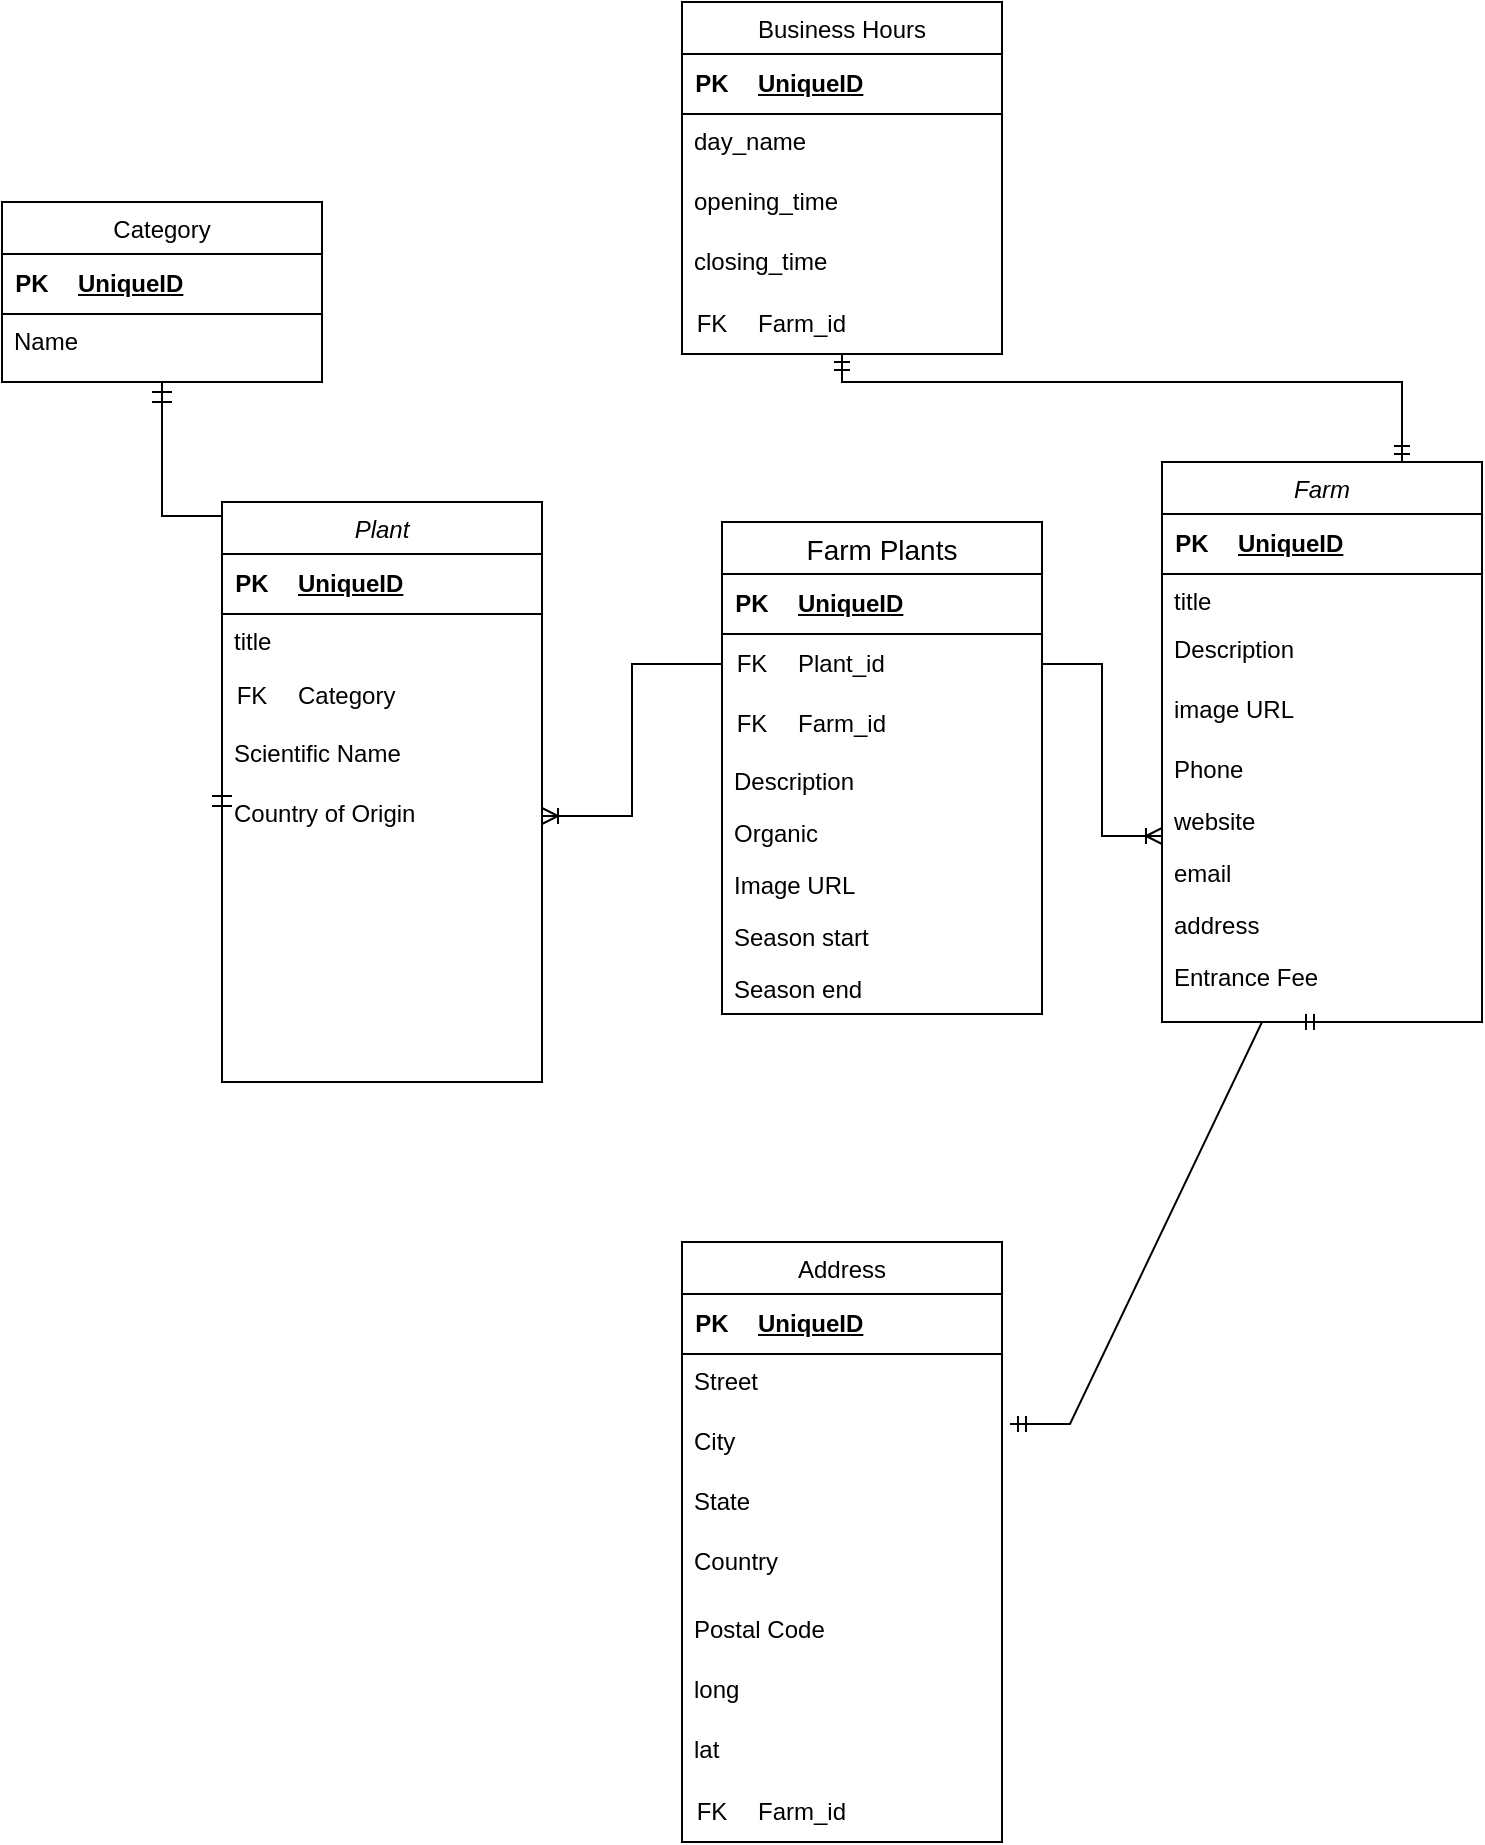 <mxfile version="21.3.5" type="device">
  <diagram id="C5RBs43oDa-KdzZeNtuy" name="Page-1">
    <mxGraphModel dx="2000" dy="1167" grid="1" gridSize="10" guides="1" tooltips="1" connect="1" arrows="1" fold="1" page="1" pageScale="1" pageWidth="827" pageHeight="1169" math="0" shadow="0">
      <root>
        <mxCell id="WIyWlLk6GJQsqaUBKTNV-0" />
        <mxCell id="WIyWlLk6GJQsqaUBKTNV-1" parent="WIyWlLk6GJQsqaUBKTNV-0" />
        <mxCell id="joTouyuXv0aXfmQ7zZWw-4" value="Farm" style="swimlane;fontStyle=2;align=center;verticalAlign=top;childLayout=stackLayout;horizontal=1;startSize=26;horizontalStack=0;resizeParent=1;resizeLast=0;collapsible=1;marginBottom=0;rounded=0;shadow=0;strokeWidth=1;" parent="WIyWlLk6GJQsqaUBKTNV-1" vertex="1">
          <mxGeometry x="610" y="320" width="160" height="280" as="geometry">
            <mxRectangle x="230" y="140" width="160" height="26" as="alternateBounds" />
          </mxGeometry>
        </mxCell>
        <mxCell id="620_V-ctSWbpl0Ch-iFK-65" value="" style="shape=table;startSize=0;container=1;collapsible=1;childLayout=tableLayout;fixedRows=1;rowLines=0;fontStyle=0;align=center;resizeLast=1;strokeColor=none;fillColor=none;collapsible=0;" parent="joTouyuXv0aXfmQ7zZWw-4" vertex="1">
          <mxGeometry y="26" width="160" height="30" as="geometry" />
        </mxCell>
        <mxCell id="620_V-ctSWbpl0Ch-iFK-66" value="" style="shape=tableRow;horizontal=0;startSize=0;swimlaneHead=0;swimlaneBody=0;fillColor=none;collapsible=0;dropTarget=0;points=[[0,0.5],[1,0.5]];portConstraint=eastwest;top=0;left=0;right=0;bottom=1;" parent="620_V-ctSWbpl0Ch-iFK-65" vertex="1">
          <mxGeometry width="160" height="30" as="geometry" />
        </mxCell>
        <mxCell id="620_V-ctSWbpl0Ch-iFK-67" value="PK" style="shape=partialRectangle;connectable=0;fillColor=none;top=0;left=0;bottom=0;right=0;fontStyle=1;overflow=hidden;whiteSpace=wrap;html=1;" parent="620_V-ctSWbpl0Ch-iFK-66" vertex="1">
          <mxGeometry width="30" height="30" as="geometry">
            <mxRectangle width="30" height="30" as="alternateBounds" />
          </mxGeometry>
        </mxCell>
        <mxCell id="620_V-ctSWbpl0Ch-iFK-68" value="UniqueID" style="shape=partialRectangle;connectable=0;fillColor=none;top=0;left=0;bottom=0;right=0;align=left;spacingLeft=6;fontStyle=5;overflow=hidden;whiteSpace=wrap;html=1;" parent="620_V-ctSWbpl0Ch-iFK-66" vertex="1">
          <mxGeometry x="30" width="130" height="30" as="geometry">
            <mxRectangle width="130" height="30" as="alternateBounds" />
          </mxGeometry>
        </mxCell>
        <mxCell id="joTouyuXv0aXfmQ7zZWw-5" value="title" style="text;align=left;verticalAlign=top;spacingLeft=4;spacingRight=4;overflow=hidden;rotatable=0;points=[[0,0.5],[1,0.5]];portConstraint=eastwest;" parent="joTouyuXv0aXfmQ7zZWw-4" vertex="1">
          <mxGeometry y="56" width="160" height="24" as="geometry" />
        </mxCell>
        <mxCell id="620_V-ctSWbpl0Ch-iFK-14" value="Description" style="text;strokeColor=none;fillColor=none;spacingLeft=4;spacingRight=4;overflow=hidden;rotatable=0;points=[[0,0.5],[1,0.5]];portConstraint=eastwest;fontSize=12;whiteSpace=wrap;html=1;" parent="joTouyuXv0aXfmQ7zZWw-4" vertex="1">
          <mxGeometry y="80" width="160" height="30" as="geometry" />
        </mxCell>
        <mxCell id="620_V-ctSWbpl0Ch-iFK-13" value="image URL" style="text;strokeColor=none;fillColor=none;spacingLeft=4;spacingRight=4;overflow=hidden;rotatable=0;points=[[0,0.5],[1,0.5]];portConstraint=eastwest;fontSize=12;whiteSpace=wrap;html=1;" parent="joTouyuXv0aXfmQ7zZWw-4" vertex="1">
          <mxGeometry y="110" width="160" height="30" as="geometry" />
        </mxCell>
        <mxCell id="620_V-ctSWbpl0Ch-iFK-17" value="Phone" style="text;align=left;verticalAlign=top;spacingLeft=4;spacingRight=4;overflow=hidden;rotatable=0;points=[[0,0.5],[1,0.5]];portConstraint=eastwest;" parent="joTouyuXv0aXfmQ7zZWw-4" vertex="1">
          <mxGeometry y="140" width="160" height="26" as="geometry" />
        </mxCell>
        <mxCell id="620_V-ctSWbpl0Ch-iFK-19" value="website" style="text;align=left;verticalAlign=top;spacingLeft=4;spacingRight=4;overflow=hidden;rotatable=0;points=[[0,0.5],[1,0.5]];portConstraint=eastwest;rounded=0;shadow=0;html=0;" parent="joTouyuXv0aXfmQ7zZWw-4" vertex="1">
          <mxGeometry y="166" width="160" height="26" as="geometry" />
        </mxCell>
        <mxCell id="620_V-ctSWbpl0Ch-iFK-18" value="email" style="text;align=left;verticalAlign=top;spacingLeft=4;spacingRight=4;overflow=hidden;rotatable=0;points=[[0,0.5],[1,0.5]];portConstraint=eastwest;rounded=0;shadow=0;html=0;" parent="joTouyuXv0aXfmQ7zZWw-4" vertex="1">
          <mxGeometry y="192" width="160" height="26" as="geometry" />
        </mxCell>
        <mxCell id="j1HTQrfXN3ROtnSKvcb1-0" value="address" style="text;align=left;verticalAlign=top;spacingLeft=4;spacingRight=4;overflow=hidden;rotatable=0;points=[[0,0.5],[1,0.5]];portConstraint=eastwest;rounded=0;shadow=0;html=0;" parent="joTouyuXv0aXfmQ7zZWw-4" vertex="1">
          <mxGeometry y="218" width="160" height="26" as="geometry" />
        </mxCell>
        <mxCell id="620_V-ctSWbpl0Ch-iFK-29" value="Entrance Fee&amp;nbsp;" style="text;strokeColor=none;fillColor=none;spacingLeft=4;spacingRight=4;overflow=hidden;rotatable=0;points=[[0,0.5],[1,0.5]];portConstraint=eastwest;fontSize=12;whiteSpace=wrap;html=1;" parent="joTouyuXv0aXfmQ7zZWw-4" vertex="1">
          <mxGeometry y="244" width="160" height="30" as="geometry" />
        </mxCell>
        <mxCell id="joTouyuXv0aXfmQ7zZWw-9" value="Plant" style="swimlane;fontStyle=2;align=center;verticalAlign=top;childLayout=stackLayout;horizontal=1;startSize=26;horizontalStack=0;resizeParent=1;resizeLast=0;collapsible=1;marginBottom=0;rounded=0;shadow=0;strokeWidth=1;" parent="WIyWlLk6GJQsqaUBKTNV-1" vertex="1">
          <mxGeometry x="140" y="340" width="160" height="290" as="geometry">
            <mxRectangle x="230" y="140" width="160" height="26" as="alternateBounds" />
          </mxGeometry>
        </mxCell>
        <mxCell id="620_V-ctSWbpl0Ch-iFK-85" value="" style="shape=table;startSize=0;container=1;collapsible=1;childLayout=tableLayout;fixedRows=1;rowLines=0;fontStyle=0;align=center;resizeLast=1;strokeColor=none;fillColor=none;collapsible=0;" parent="joTouyuXv0aXfmQ7zZWw-9" vertex="1">
          <mxGeometry y="26" width="160" height="30" as="geometry" />
        </mxCell>
        <mxCell id="620_V-ctSWbpl0Ch-iFK-86" value="" style="shape=tableRow;horizontal=0;startSize=0;swimlaneHead=0;swimlaneBody=0;fillColor=none;collapsible=0;dropTarget=0;points=[[0,0.5],[1,0.5]];portConstraint=eastwest;top=0;left=0;right=0;bottom=1;" parent="620_V-ctSWbpl0Ch-iFK-85" vertex="1">
          <mxGeometry width="160" height="30" as="geometry" />
        </mxCell>
        <mxCell id="620_V-ctSWbpl0Ch-iFK-87" value="PK" style="shape=partialRectangle;connectable=0;fillColor=none;top=0;left=0;bottom=0;right=0;fontStyle=1;overflow=hidden;whiteSpace=wrap;html=1;" parent="620_V-ctSWbpl0Ch-iFK-86" vertex="1">
          <mxGeometry width="30" height="30" as="geometry">
            <mxRectangle width="30" height="30" as="alternateBounds" />
          </mxGeometry>
        </mxCell>
        <mxCell id="620_V-ctSWbpl0Ch-iFK-88" value="UniqueID" style="shape=partialRectangle;connectable=0;fillColor=none;top=0;left=0;bottom=0;right=0;align=left;spacingLeft=6;fontStyle=5;overflow=hidden;whiteSpace=wrap;html=1;" parent="620_V-ctSWbpl0Ch-iFK-86" vertex="1">
          <mxGeometry x="30" width="130" height="30" as="geometry">
            <mxRectangle width="130" height="30" as="alternateBounds" />
          </mxGeometry>
        </mxCell>
        <mxCell id="joTouyuXv0aXfmQ7zZWw-10" value="title" style="text;align=left;verticalAlign=top;spacingLeft=4;spacingRight=4;overflow=hidden;rotatable=0;points=[[0,0.5],[1,0.5]];portConstraint=eastwest;" parent="joTouyuXv0aXfmQ7zZWw-9" vertex="1">
          <mxGeometry y="56" width="160" height="26" as="geometry" />
        </mxCell>
        <mxCell id="620_V-ctSWbpl0Ch-iFK-229" value="" style="shape=table;startSize=0;container=1;collapsible=1;childLayout=tableLayout;fixedRows=1;rowLines=0;fontStyle=0;align=center;resizeLast=1;strokeColor=none;fillColor=none;collapsible=0;" parent="joTouyuXv0aXfmQ7zZWw-9" vertex="1">
          <mxGeometry y="82" width="160" height="30" as="geometry" />
        </mxCell>
        <mxCell id="620_V-ctSWbpl0Ch-iFK-230" value="" style="shape=tableRow;horizontal=0;startSize=0;swimlaneHead=0;swimlaneBody=0;fillColor=none;collapsible=0;dropTarget=0;points=[[0,0.5],[1,0.5]];portConstraint=eastwest;top=0;left=0;right=0;bottom=0;" parent="620_V-ctSWbpl0Ch-iFK-229" vertex="1">
          <mxGeometry width="160" height="30" as="geometry" />
        </mxCell>
        <mxCell id="620_V-ctSWbpl0Ch-iFK-231" value="FK" style="shape=partialRectangle;connectable=0;fillColor=none;top=0;left=0;bottom=0;right=0;fontStyle=0;overflow=hidden;whiteSpace=wrap;html=1;" parent="620_V-ctSWbpl0Ch-iFK-230" vertex="1">
          <mxGeometry width="30" height="30" as="geometry">
            <mxRectangle width="30" height="30" as="alternateBounds" />
          </mxGeometry>
        </mxCell>
        <mxCell id="620_V-ctSWbpl0Ch-iFK-232" value="Category" style="shape=partialRectangle;connectable=0;fillColor=none;top=0;left=0;bottom=0;right=0;align=left;spacingLeft=6;fontStyle=0;overflow=hidden;whiteSpace=wrap;html=1;" parent="620_V-ctSWbpl0Ch-iFK-230" vertex="1">
          <mxGeometry x="30" width="130" height="30" as="geometry">
            <mxRectangle width="130" height="30" as="alternateBounds" />
          </mxGeometry>
        </mxCell>
        <mxCell id="620_V-ctSWbpl0Ch-iFK-10" value="Scientific Name" style="text;strokeColor=none;fillColor=none;spacingLeft=4;spacingRight=4;overflow=hidden;rotatable=0;points=[[0,0.5],[1,0.5]];portConstraint=eastwest;fontSize=12;whiteSpace=wrap;html=1;" parent="joTouyuXv0aXfmQ7zZWw-9" vertex="1">
          <mxGeometry y="112" width="160" height="30" as="geometry" />
        </mxCell>
        <mxCell id="620_V-ctSWbpl0Ch-iFK-12" value="Country of Origin" style="text;strokeColor=none;fillColor=none;spacingLeft=4;spacingRight=4;overflow=hidden;rotatable=0;points=[[0,0.5],[1,0.5]];portConstraint=eastwest;fontSize=12;whiteSpace=wrap;html=1;" parent="joTouyuXv0aXfmQ7zZWw-9" vertex="1">
          <mxGeometry y="142" width="160" height="30" as="geometry" />
        </mxCell>
        <mxCell id="620_V-ctSWbpl0Ch-iFK-77" value="Farm Plants" style="swimlane;fontStyle=0;childLayout=stackLayout;horizontal=1;startSize=26;horizontalStack=0;resizeParent=1;resizeParentMax=0;resizeLast=0;collapsible=1;marginBottom=0;align=center;fontSize=14;" parent="WIyWlLk6GJQsqaUBKTNV-1" vertex="1">
          <mxGeometry x="390" y="350" width="160" height="246" as="geometry" />
        </mxCell>
        <mxCell id="620_V-ctSWbpl0Ch-iFK-81" value="" style="shape=table;startSize=0;container=1;collapsible=1;childLayout=tableLayout;fixedRows=1;rowLines=0;fontStyle=0;align=center;resizeLast=1;strokeColor=none;fillColor=none;collapsible=0;" parent="620_V-ctSWbpl0Ch-iFK-77" vertex="1">
          <mxGeometry y="26" width="160" height="90" as="geometry" />
        </mxCell>
        <mxCell id="j1HTQrfXN3ROtnSKvcb1-9" value="" style="shape=tableRow;horizontal=0;startSize=0;swimlaneHead=0;swimlaneBody=0;fillColor=none;collapsible=0;dropTarget=0;points=[[0,0.5],[1,0.5]];portConstraint=eastwest;top=0;left=0;right=0;bottom=1;" parent="620_V-ctSWbpl0Ch-iFK-81" vertex="1">
          <mxGeometry width="160" height="30" as="geometry" />
        </mxCell>
        <mxCell id="j1HTQrfXN3ROtnSKvcb1-10" value="PK" style="shape=partialRectangle;connectable=0;fillColor=none;top=0;left=0;bottom=0;right=0;fontStyle=1;overflow=hidden;whiteSpace=wrap;html=1;" parent="j1HTQrfXN3ROtnSKvcb1-9" vertex="1">
          <mxGeometry width="30" height="30" as="geometry">
            <mxRectangle width="30" height="30" as="alternateBounds" />
          </mxGeometry>
        </mxCell>
        <mxCell id="j1HTQrfXN3ROtnSKvcb1-11" value="UniqueID" style="shape=partialRectangle;connectable=0;fillColor=none;top=0;left=0;bottom=0;right=0;align=left;spacingLeft=6;fontStyle=5;overflow=hidden;whiteSpace=wrap;html=1;" parent="j1HTQrfXN3ROtnSKvcb1-9" vertex="1">
          <mxGeometry x="30" width="130" height="30" as="geometry">
            <mxRectangle width="130" height="30" as="alternateBounds" />
          </mxGeometry>
        </mxCell>
        <mxCell id="620_V-ctSWbpl0Ch-iFK-82" value="" style="shape=tableRow;horizontal=0;startSize=0;swimlaneHead=0;swimlaneBody=0;fillColor=none;collapsible=0;dropTarget=0;points=[[0,0.5],[1,0.5]];portConstraint=eastwest;top=0;left=0;right=0;bottom=0;" parent="620_V-ctSWbpl0Ch-iFK-81" vertex="1">
          <mxGeometry y="30" width="160" height="30" as="geometry" />
        </mxCell>
        <mxCell id="620_V-ctSWbpl0Ch-iFK-83" value="FK" style="shape=partialRectangle;connectable=0;fillColor=none;top=0;left=0;bottom=0;right=0;fontStyle=0;overflow=hidden;whiteSpace=wrap;html=1;" parent="620_V-ctSWbpl0Ch-iFK-82" vertex="1">
          <mxGeometry width="30" height="30" as="geometry">
            <mxRectangle width="30" height="30" as="alternateBounds" />
          </mxGeometry>
        </mxCell>
        <mxCell id="620_V-ctSWbpl0Ch-iFK-84" value="Plant_id" style="shape=partialRectangle;connectable=0;fillColor=none;top=0;left=0;bottom=0;right=0;align=left;spacingLeft=6;fontStyle=0;overflow=hidden;whiteSpace=wrap;html=1;" parent="620_V-ctSWbpl0Ch-iFK-82" vertex="1">
          <mxGeometry x="30" width="130" height="30" as="geometry">
            <mxRectangle width="130" height="30" as="alternateBounds" />
          </mxGeometry>
        </mxCell>
        <mxCell id="620_V-ctSWbpl0Ch-iFK-122" value="" style="shape=tableRow;horizontal=0;startSize=0;swimlaneHead=0;swimlaneBody=0;fillColor=none;collapsible=0;dropTarget=0;points=[[0,0.5],[1,0.5]];portConstraint=eastwest;top=0;left=0;right=0;bottom=0;" parent="620_V-ctSWbpl0Ch-iFK-81" vertex="1">
          <mxGeometry y="60" width="160" height="30" as="geometry" />
        </mxCell>
        <mxCell id="620_V-ctSWbpl0Ch-iFK-123" value="FK" style="shape=partialRectangle;connectable=0;fillColor=none;top=0;left=0;bottom=0;right=0;fontStyle=0;overflow=hidden;whiteSpace=wrap;html=1;" parent="620_V-ctSWbpl0Ch-iFK-122" vertex="1">
          <mxGeometry width="30" height="30" as="geometry">
            <mxRectangle width="30" height="30" as="alternateBounds" />
          </mxGeometry>
        </mxCell>
        <mxCell id="620_V-ctSWbpl0Ch-iFK-124" value="Farm_id" style="shape=partialRectangle;connectable=0;fillColor=none;top=0;left=0;bottom=0;right=0;align=left;spacingLeft=6;fontStyle=0;overflow=hidden;whiteSpace=wrap;html=1;" parent="620_V-ctSWbpl0Ch-iFK-122" vertex="1">
          <mxGeometry x="30" width="130" height="30" as="geometry">
            <mxRectangle width="130" height="30" as="alternateBounds" />
          </mxGeometry>
        </mxCell>
        <mxCell id="joTouyuXv0aXfmQ7zZWw-11" value="Description" style="text;align=left;verticalAlign=top;spacingLeft=4;spacingRight=4;overflow=hidden;rotatable=0;points=[[0,0.5],[1,0.5]];portConstraint=eastwest;rounded=0;shadow=0;html=0;" parent="620_V-ctSWbpl0Ch-iFK-77" vertex="1">
          <mxGeometry y="116" width="160" height="26" as="geometry" />
        </mxCell>
        <mxCell id="joTouyuXv0aXfmQ7zZWw-12" value="Organic" style="text;align=left;verticalAlign=top;spacingLeft=4;spacingRight=4;overflow=hidden;rotatable=0;points=[[0,0.5],[1,0.5]];portConstraint=eastwest;rounded=0;shadow=0;html=0;" parent="620_V-ctSWbpl0Ch-iFK-77" vertex="1">
          <mxGeometry y="142" width="160" height="26" as="geometry" />
        </mxCell>
        <mxCell id="6fIhnhG0pHh0CkLCSTG2-2" value="Image URL" style="text;align=left;verticalAlign=top;spacingLeft=4;spacingRight=4;overflow=hidden;rotatable=0;points=[[0,0.5],[1,0.5]];portConstraint=eastwest;rounded=0;shadow=0;html=0;" vertex="1" parent="620_V-ctSWbpl0Ch-iFK-77">
          <mxGeometry y="168" width="160" height="26" as="geometry" />
        </mxCell>
        <mxCell id="6fIhnhG0pHh0CkLCSTG2-3" value="Season start&#xa;" style="text;align=left;verticalAlign=top;spacingLeft=4;spacingRight=4;overflow=hidden;rotatable=0;points=[[0,0.5],[1,0.5]];portConstraint=eastwest;rounded=0;shadow=0;html=0;" vertex="1" parent="620_V-ctSWbpl0Ch-iFK-77">
          <mxGeometry y="194" width="160" height="26" as="geometry" />
        </mxCell>
        <mxCell id="joTouyuXv0aXfmQ7zZWw-18" value="Season end" style="text;align=left;verticalAlign=top;spacingLeft=4;spacingRight=4;overflow=hidden;rotatable=0;points=[[0,0.5],[1,0.5]];portConstraint=eastwest;rounded=0;shadow=0;html=0;" parent="620_V-ctSWbpl0Ch-iFK-77" vertex="1">
          <mxGeometry y="220" width="160" height="26" as="geometry" />
        </mxCell>
        <mxCell id="620_V-ctSWbpl0Ch-iFK-129" value="" style="edgeStyle=entityRelationEdgeStyle;fontSize=12;html=1;endArrow=ERoneToMany;rounded=0;entryX=0;entryY=0.5;entryDx=0;entryDy=0;exitX=1;exitY=0.5;exitDx=0;exitDy=0;" parent="WIyWlLk6GJQsqaUBKTNV-1" source="620_V-ctSWbpl0Ch-iFK-82" edge="1">
          <mxGeometry width="100" height="100" relative="1" as="geometry">
            <mxPoint x="280" y="670" as="sourcePoint" />
            <mxPoint x="610" y="507" as="targetPoint" />
          </mxGeometry>
        </mxCell>
        <mxCell id="620_V-ctSWbpl0Ch-iFK-130" value="" style="edgeStyle=orthogonalEdgeStyle;fontSize=12;html=1;endArrow=ERoneToMany;rounded=0;exitX=0;exitY=0.5;exitDx=0;exitDy=0;" parent="WIyWlLk6GJQsqaUBKTNV-1" source="620_V-ctSWbpl0Ch-iFK-82" target="620_V-ctSWbpl0Ch-iFK-12" edge="1">
          <mxGeometry width="100" height="100" relative="1" as="geometry">
            <mxPoint x="330" y="640" as="sourcePoint" />
            <mxPoint x="330" y="477" as="targetPoint" />
          </mxGeometry>
        </mxCell>
        <mxCell id="620_V-ctSWbpl0Ch-iFK-208" value="Category" style="swimlane;fontStyle=0;align=center;verticalAlign=top;childLayout=stackLayout;horizontal=1;startSize=26;horizontalStack=0;resizeParent=1;resizeLast=0;collapsible=1;marginBottom=0;rounded=0;shadow=0;strokeWidth=1;" parent="WIyWlLk6GJQsqaUBKTNV-1" vertex="1">
          <mxGeometry x="30" y="190" width="160" height="90" as="geometry">
            <mxRectangle x="550" y="140" width="160" height="26" as="alternateBounds" />
          </mxGeometry>
        </mxCell>
        <mxCell id="620_V-ctSWbpl0Ch-iFK-209" value="" style="shape=table;startSize=0;container=1;collapsible=1;childLayout=tableLayout;fixedRows=1;rowLines=0;fontStyle=0;align=center;resizeLast=1;strokeColor=none;fillColor=none;collapsible=0;" parent="620_V-ctSWbpl0Ch-iFK-208" vertex="1">
          <mxGeometry y="26" width="160" height="30" as="geometry" />
        </mxCell>
        <mxCell id="620_V-ctSWbpl0Ch-iFK-210" value="" style="shape=tableRow;horizontal=0;startSize=0;swimlaneHead=0;swimlaneBody=0;fillColor=none;collapsible=0;dropTarget=0;points=[[0,0.5],[1,0.5]];portConstraint=eastwest;top=0;left=0;right=0;bottom=1;" parent="620_V-ctSWbpl0Ch-iFK-209" vertex="1">
          <mxGeometry width="160" height="30" as="geometry" />
        </mxCell>
        <mxCell id="620_V-ctSWbpl0Ch-iFK-211" value="PK" style="shape=partialRectangle;connectable=0;fillColor=none;top=0;left=0;bottom=0;right=0;fontStyle=1;overflow=hidden;whiteSpace=wrap;html=1;" parent="620_V-ctSWbpl0Ch-iFK-210" vertex="1">
          <mxGeometry width="30" height="30" as="geometry">
            <mxRectangle width="30" height="30" as="alternateBounds" />
          </mxGeometry>
        </mxCell>
        <mxCell id="620_V-ctSWbpl0Ch-iFK-212" value="UniqueID" style="shape=partialRectangle;connectable=0;fillColor=none;top=0;left=0;bottom=0;right=0;align=left;spacingLeft=6;fontStyle=5;overflow=hidden;whiteSpace=wrap;html=1;" parent="620_V-ctSWbpl0Ch-iFK-210" vertex="1">
          <mxGeometry x="30" width="130" height="30" as="geometry">
            <mxRectangle width="130" height="30" as="alternateBounds" />
          </mxGeometry>
        </mxCell>
        <mxCell id="620_V-ctSWbpl0Ch-iFK-213" value="Name" style="text;align=left;verticalAlign=top;spacingLeft=4;spacingRight=4;overflow=hidden;rotatable=0;points=[[0,0.5],[1,0.5]];portConstraint=eastwest;" parent="620_V-ctSWbpl0Ch-iFK-208" vertex="1">
          <mxGeometry y="56" width="160" height="26" as="geometry" />
        </mxCell>
        <mxCell id="620_V-ctSWbpl0Ch-iFK-233" value="" style="edgeStyle=orthogonalEdgeStyle;fontSize=12;html=1;endArrow=ERmandOne;startArrow=ERmandOne;rounded=0;startSize=8;endSize=8;entryX=0;entryY=0.5;entryDx=0;entryDy=0;exitX=0.5;exitY=1;exitDx=0;exitDy=0;" parent="WIyWlLk6GJQsqaUBKTNV-1" source="620_V-ctSWbpl0Ch-iFK-208" target="620_V-ctSWbpl0Ch-iFK-12" edge="1">
          <mxGeometry width="100" height="100" relative="1" as="geometry">
            <mxPoint x="130" y="365" as="sourcePoint" />
            <mxPoint x="150" y="520" as="targetPoint" />
            <Array as="points">
              <mxPoint x="110" y="347" />
            </Array>
          </mxGeometry>
        </mxCell>
        <mxCell id="620_V-ctSWbpl0Ch-iFK-250" value="Business Hours" style="swimlane;fontStyle=0;align=center;verticalAlign=top;childLayout=stackLayout;horizontal=1;startSize=26;horizontalStack=0;resizeParent=1;resizeLast=0;collapsible=1;marginBottom=0;rounded=0;shadow=0;strokeWidth=1;" parent="WIyWlLk6GJQsqaUBKTNV-1" vertex="1">
          <mxGeometry x="370" y="90" width="160" height="176" as="geometry">
            <mxRectangle x="550" y="140" width="160" height="26" as="alternateBounds" />
          </mxGeometry>
        </mxCell>
        <mxCell id="620_V-ctSWbpl0Ch-iFK-251" value="" style="shape=table;startSize=0;container=1;collapsible=1;childLayout=tableLayout;fixedRows=1;rowLines=0;fontStyle=0;align=center;resizeLast=1;strokeColor=none;fillColor=none;collapsible=0;" parent="620_V-ctSWbpl0Ch-iFK-250" vertex="1">
          <mxGeometry y="26" width="160" height="30" as="geometry" />
        </mxCell>
        <mxCell id="620_V-ctSWbpl0Ch-iFK-252" value="" style="shape=tableRow;horizontal=0;startSize=0;swimlaneHead=0;swimlaneBody=0;fillColor=none;collapsible=0;dropTarget=0;points=[[0,0.5],[1,0.5]];portConstraint=eastwest;top=0;left=0;right=0;bottom=1;" parent="620_V-ctSWbpl0Ch-iFK-251" vertex="1">
          <mxGeometry width="160" height="30" as="geometry" />
        </mxCell>
        <mxCell id="620_V-ctSWbpl0Ch-iFK-253" value="PK" style="shape=partialRectangle;connectable=0;fillColor=none;top=0;left=0;bottom=0;right=0;fontStyle=1;overflow=hidden;whiteSpace=wrap;html=1;" parent="620_V-ctSWbpl0Ch-iFK-252" vertex="1">
          <mxGeometry width="30" height="30" as="geometry">
            <mxRectangle width="30" height="30" as="alternateBounds" />
          </mxGeometry>
        </mxCell>
        <mxCell id="620_V-ctSWbpl0Ch-iFK-254" value="UniqueID" style="shape=partialRectangle;connectable=0;fillColor=none;top=0;left=0;bottom=0;right=0;align=left;spacingLeft=6;fontStyle=5;overflow=hidden;whiteSpace=wrap;html=1;" parent="620_V-ctSWbpl0Ch-iFK-252" vertex="1">
          <mxGeometry x="30" width="130" height="30" as="geometry">
            <mxRectangle width="130" height="30" as="alternateBounds" />
          </mxGeometry>
        </mxCell>
        <mxCell id="620_V-ctSWbpl0Ch-iFK-256" value="day_name" style="text;strokeColor=none;fillColor=none;spacingLeft=4;spacingRight=4;overflow=hidden;rotatable=0;points=[[0,0.5],[1,0.5]];portConstraint=eastwest;fontSize=12;whiteSpace=wrap;html=1;" parent="620_V-ctSWbpl0Ch-iFK-250" vertex="1">
          <mxGeometry y="56" width="160" height="30" as="geometry" />
        </mxCell>
        <mxCell id="620_V-ctSWbpl0Ch-iFK-257" value="opening_time" style="text;strokeColor=none;fillColor=none;spacingLeft=4;spacingRight=4;overflow=hidden;rotatable=0;points=[[0,0.5],[1,0.5]];portConstraint=eastwest;fontSize=12;whiteSpace=wrap;html=1;" parent="620_V-ctSWbpl0Ch-iFK-250" vertex="1">
          <mxGeometry y="86" width="160" height="30" as="geometry" />
        </mxCell>
        <mxCell id="620_V-ctSWbpl0Ch-iFK-258" value="closing_time" style="text;strokeColor=none;fillColor=none;spacingLeft=4;spacingRight=4;overflow=hidden;rotatable=0;points=[[0,0.5],[1,0.5]];portConstraint=eastwest;fontSize=12;whiteSpace=wrap;html=1;" parent="620_V-ctSWbpl0Ch-iFK-250" vertex="1">
          <mxGeometry y="116" width="160" height="30" as="geometry" />
        </mxCell>
        <mxCell id="j1HTQrfXN3ROtnSKvcb1-5" value="" style="shape=table;startSize=0;container=1;collapsible=1;childLayout=tableLayout;fixedRows=1;rowLines=0;fontStyle=0;align=center;resizeLast=1;strokeColor=none;fillColor=none;collapsible=0;" parent="620_V-ctSWbpl0Ch-iFK-250" vertex="1">
          <mxGeometry y="146" width="160" height="30" as="geometry" />
        </mxCell>
        <mxCell id="j1HTQrfXN3ROtnSKvcb1-6" value="" style="shape=tableRow;horizontal=0;startSize=0;swimlaneHead=0;swimlaneBody=0;fillColor=none;collapsible=0;dropTarget=0;points=[[0,0.5],[1,0.5]];portConstraint=eastwest;top=0;left=0;right=0;bottom=0;" parent="j1HTQrfXN3ROtnSKvcb1-5" vertex="1">
          <mxGeometry width="160" height="30" as="geometry" />
        </mxCell>
        <mxCell id="j1HTQrfXN3ROtnSKvcb1-7" value="FK" style="shape=partialRectangle;connectable=0;fillColor=none;top=0;left=0;bottom=0;right=0;fontStyle=0;overflow=hidden;whiteSpace=wrap;html=1;" parent="j1HTQrfXN3ROtnSKvcb1-6" vertex="1">
          <mxGeometry width="30" height="30" as="geometry">
            <mxRectangle width="30" height="30" as="alternateBounds" />
          </mxGeometry>
        </mxCell>
        <mxCell id="j1HTQrfXN3ROtnSKvcb1-8" value="Farm_id" style="shape=partialRectangle;connectable=0;fillColor=none;top=0;left=0;bottom=0;right=0;align=left;spacingLeft=6;fontStyle=0;overflow=hidden;whiteSpace=wrap;html=1;" parent="j1HTQrfXN3ROtnSKvcb1-6" vertex="1">
          <mxGeometry x="30" width="130" height="30" as="geometry">
            <mxRectangle width="130" height="30" as="alternateBounds" />
          </mxGeometry>
        </mxCell>
        <mxCell id="620_V-ctSWbpl0Ch-iFK-260" value="" style="edgeStyle=orthogonalEdgeStyle;fontSize=12;html=1;endArrow=ERmandOne;startArrow=ERmandOne;rounded=0;exitX=0.75;exitY=0;exitDx=0;exitDy=0;entryX=0.5;entryY=1;entryDx=0;entryDy=0;" parent="WIyWlLk6GJQsqaUBKTNV-1" source="joTouyuXv0aXfmQ7zZWw-4" target="620_V-ctSWbpl0Ch-iFK-250" edge="1">
          <mxGeometry width="100" height="100" relative="1" as="geometry">
            <mxPoint x="830" y="720" as="sourcePoint" />
            <mxPoint x="930" y="620" as="targetPoint" />
            <Array as="points">
              <mxPoint x="730" y="280" />
              <mxPoint x="450" y="280" />
            </Array>
          </mxGeometry>
        </mxCell>
        <mxCell id="6fIhnhG0pHh0CkLCSTG2-4" value="Address" style="swimlane;fontStyle=0;align=center;verticalAlign=top;childLayout=stackLayout;horizontal=1;startSize=26;horizontalStack=0;resizeParent=1;resizeLast=0;collapsible=1;marginBottom=0;rounded=0;shadow=0;strokeWidth=1;" vertex="1" parent="WIyWlLk6GJQsqaUBKTNV-1">
          <mxGeometry x="370" y="710" width="160" height="300" as="geometry">
            <mxRectangle x="550" y="140" width="160" height="26" as="alternateBounds" />
          </mxGeometry>
        </mxCell>
        <mxCell id="6fIhnhG0pHh0CkLCSTG2-5" value="" style="shape=table;startSize=0;container=1;collapsible=1;childLayout=tableLayout;fixedRows=1;rowLines=0;fontStyle=0;align=center;resizeLast=1;strokeColor=none;fillColor=none;collapsible=0;" vertex="1" parent="6fIhnhG0pHh0CkLCSTG2-4">
          <mxGeometry y="26" width="160" height="30" as="geometry" />
        </mxCell>
        <mxCell id="6fIhnhG0pHh0CkLCSTG2-6" value="" style="shape=tableRow;horizontal=0;startSize=0;swimlaneHead=0;swimlaneBody=0;fillColor=none;collapsible=0;dropTarget=0;points=[[0,0.5],[1,0.5]];portConstraint=eastwest;top=0;left=0;right=0;bottom=1;" vertex="1" parent="6fIhnhG0pHh0CkLCSTG2-5">
          <mxGeometry width="160" height="30" as="geometry" />
        </mxCell>
        <mxCell id="6fIhnhG0pHh0CkLCSTG2-7" value="PK" style="shape=partialRectangle;connectable=0;fillColor=none;top=0;left=0;bottom=0;right=0;fontStyle=1;overflow=hidden;whiteSpace=wrap;html=1;" vertex="1" parent="6fIhnhG0pHh0CkLCSTG2-6">
          <mxGeometry width="30" height="30" as="geometry">
            <mxRectangle width="30" height="30" as="alternateBounds" />
          </mxGeometry>
        </mxCell>
        <mxCell id="6fIhnhG0pHh0CkLCSTG2-8" value="UniqueID" style="shape=partialRectangle;connectable=0;fillColor=none;top=0;left=0;bottom=0;right=0;align=left;spacingLeft=6;fontStyle=5;overflow=hidden;whiteSpace=wrap;html=1;" vertex="1" parent="6fIhnhG0pHh0CkLCSTG2-6">
          <mxGeometry x="30" width="130" height="30" as="geometry">
            <mxRectangle width="130" height="30" as="alternateBounds" />
          </mxGeometry>
        </mxCell>
        <mxCell id="6fIhnhG0pHh0CkLCSTG2-9" value="Street" style="text;strokeColor=none;fillColor=none;spacingLeft=4;spacingRight=4;overflow=hidden;rotatable=0;points=[[0,0.5],[1,0.5]];portConstraint=eastwest;fontSize=12;whiteSpace=wrap;html=1;" vertex="1" parent="6fIhnhG0pHh0CkLCSTG2-4">
          <mxGeometry y="56" width="160" height="30" as="geometry" />
        </mxCell>
        <mxCell id="6fIhnhG0pHh0CkLCSTG2-10" value="City" style="text;strokeColor=none;fillColor=none;spacingLeft=4;spacingRight=4;overflow=hidden;rotatable=0;points=[[0,0.5],[1,0.5]];portConstraint=eastwest;fontSize=12;whiteSpace=wrap;html=1;" vertex="1" parent="6fIhnhG0pHh0CkLCSTG2-4">
          <mxGeometry y="86" width="160" height="30" as="geometry" />
        </mxCell>
        <mxCell id="6fIhnhG0pHh0CkLCSTG2-11" value="State" style="text;strokeColor=none;fillColor=none;spacingLeft=4;spacingRight=4;overflow=hidden;rotatable=0;points=[[0,0.5],[1,0.5]];portConstraint=eastwest;fontSize=12;whiteSpace=wrap;html=1;" vertex="1" parent="6fIhnhG0pHh0CkLCSTG2-4">
          <mxGeometry y="116" width="160" height="30" as="geometry" />
        </mxCell>
        <mxCell id="6fIhnhG0pHh0CkLCSTG2-17" value="Country" style="text;strokeColor=none;fillColor=none;spacingLeft=4;spacingRight=4;overflow=hidden;rotatable=0;points=[[0,0.5],[1,0.5]];portConstraint=eastwest;fontSize=12;whiteSpace=wrap;html=1;" vertex="1" parent="6fIhnhG0pHh0CkLCSTG2-4">
          <mxGeometry y="146" width="160" height="34" as="geometry" />
        </mxCell>
        <mxCell id="6fIhnhG0pHh0CkLCSTG2-18" value="Postal Code&lt;br&gt;" style="text;strokeColor=none;fillColor=none;spacingLeft=4;spacingRight=4;overflow=hidden;rotatable=0;points=[[0,0.5],[1,0.5]];portConstraint=eastwest;fontSize=12;whiteSpace=wrap;html=1;" vertex="1" parent="6fIhnhG0pHh0CkLCSTG2-4">
          <mxGeometry y="180" width="160" height="30" as="geometry" />
        </mxCell>
        <mxCell id="6fIhnhG0pHh0CkLCSTG2-19" value="long" style="text;strokeColor=none;fillColor=none;spacingLeft=4;spacingRight=4;overflow=hidden;rotatable=0;points=[[0,0.5],[1,0.5]];portConstraint=eastwest;fontSize=12;whiteSpace=wrap;html=1;" vertex="1" parent="6fIhnhG0pHh0CkLCSTG2-4">
          <mxGeometry y="210" width="160" height="30" as="geometry" />
        </mxCell>
        <mxCell id="6fIhnhG0pHh0CkLCSTG2-20" value="lat" style="text;strokeColor=none;fillColor=none;spacingLeft=4;spacingRight=4;overflow=hidden;rotatable=0;points=[[0,0.5],[1,0.5]];portConstraint=eastwest;fontSize=12;whiteSpace=wrap;html=1;" vertex="1" parent="6fIhnhG0pHh0CkLCSTG2-4">
          <mxGeometry y="240" width="160" height="30" as="geometry" />
        </mxCell>
        <mxCell id="6fIhnhG0pHh0CkLCSTG2-21" value="" style="shape=table;startSize=0;container=1;collapsible=1;childLayout=tableLayout;fixedRows=1;rowLines=0;fontStyle=0;align=center;resizeLast=1;strokeColor=none;fillColor=none;collapsible=0;" vertex="1" parent="6fIhnhG0pHh0CkLCSTG2-4">
          <mxGeometry y="270" width="160" height="30" as="geometry" />
        </mxCell>
        <mxCell id="6fIhnhG0pHh0CkLCSTG2-22" value="" style="shape=tableRow;horizontal=0;startSize=0;swimlaneHead=0;swimlaneBody=0;fillColor=none;collapsible=0;dropTarget=0;points=[[0,0.5],[1,0.5]];portConstraint=eastwest;top=0;left=0;right=0;bottom=0;" vertex="1" parent="6fIhnhG0pHh0CkLCSTG2-21">
          <mxGeometry width="160" height="30" as="geometry" />
        </mxCell>
        <mxCell id="6fIhnhG0pHh0CkLCSTG2-23" value="FK" style="shape=partialRectangle;connectable=0;fillColor=none;top=0;left=0;bottom=0;right=0;fontStyle=0;overflow=hidden;whiteSpace=wrap;html=1;" vertex="1" parent="6fIhnhG0pHh0CkLCSTG2-22">
          <mxGeometry width="30" height="30" as="geometry">
            <mxRectangle width="30" height="30" as="alternateBounds" />
          </mxGeometry>
        </mxCell>
        <mxCell id="6fIhnhG0pHh0CkLCSTG2-24" value="Farm_id" style="shape=partialRectangle;connectable=0;fillColor=none;top=0;left=0;bottom=0;right=0;align=left;spacingLeft=6;fontStyle=0;overflow=hidden;whiteSpace=wrap;html=1;" vertex="1" parent="6fIhnhG0pHh0CkLCSTG2-22">
          <mxGeometry x="30" width="130" height="30" as="geometry">
            <mxRectangle width="130" height="30" as="alternateBounds" />
          </mxGeometry>
        </mxCell>
        <mxCell id="6fIhnhG0pHh0CkLCSTG2-16" value="" style="edgeStyle=entityRelationEdgeStyle;fontSize=12;html=1;endArrow=ERmandOne;startArrow=ERmandOne;rounded=0;exitX=1.025;exitY=0.167;exitDx=0;exitDy=0;exitPerimeter=0;entryX=0.5;entryY=1;entryDx=0;entryDy=0;" edge="1" parent="WIyWlLk6GJQsqaUBKTNV-1" source="6fIhnhG0pHh0CkLCSTG2-10" target="joTouyuXv0aXfmQ7zZWw-4">
          <mxGeometry width="100" height="100" relative="1" as="geometry">
            <mxPoint x="560" y="740" as="sourcePoint" />
            <mxPoint x="680" y="640" as="targetPoint" />
          </mxGeometry>
        </mxCell>
      </root>
    </mxGraphModel>
  </diagram>
</mxfile>
